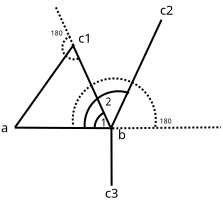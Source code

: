 <?xml version="1.0" encoding="UTF-8"?>
<dia:diagram xmlns:dia="http://www.lysator.liu.se/~alla/dia/">
  <dia:layer name="背景" visible="true" active="true">
    <dia:object type="Standard - Line" version="0" id="O0">
      <dia:attribute name="obj_pos">
        <dia:point val="27.07,18.622"/>
      </dia:attribute>
      <dia:attribute name="obj_bb">
        <dia:rectangle val="27.02,18.571;32.05,18.7"/>
      </dia:attribute>
      <dia:attribute name="conn_endpoints">
        <dia:point val="27.07,18.622"/>
        <dia:point val="32,18.65"/>
      </dia:attribute>
      <dia:attribute name="numcp">
        <dia:int val="1"/>
      </dia:attribute>
    </dia:object>
    <dia:object type="Standard - Line" version="0" id="O1">
      <dia:attribute name="obj_pos">
        <dia:point val="31.85,18.6"/>
      </dia:attribute>
      <dia:attribute name="obj_bb">
        <dia:rectangle val="29.887,14.384;31.916,18.666"/>
      </dia:attribute>
      <dia:attribute name="conn_endpoints">
        <dia:point val="31.85,18.6"/>
        <dia:point val="29.953,14.451"/>
      </dia:attribute>
      <dia:attribute name="numcp">
        <dia:int val="1"/>
      </dia:attribute>
    </dia:object>
    <dia:object type="Standard - Line" version="0" id="O2">
      <dia:attribute name="obj_pos">
        <dia:point val="34.404,13.226"/>
      </dia:attribute>
      <dia:attribute name="obj_bb">
        <dia:rectangle val="31.834,13.159;34.47,18.666"/>
      </dia:attribute>
      <dia:attribute name="conn_endpoints">
        <dia:point val="34.404,13.226"/>
        <dia:point val="31.9,18.6"/>
      </dia:attribute>
      <dia:attribute name="numcp">
        <dia:int val="1"/>
      </dia:attribute>
    </dia:object>
    <dia:object type="Standard - Line" version="0" id="O3">
      <dia:attribute name="obj_pos">
        <dia:point val="31.9,18.64"/>
      </dia:attribute>
      <dia:attribute name="obj_bb">
        <dia:rectangle val="31.85,18.59;31.959,21.583"/>
      </dia:attribute>
      <dia:attribute name="conn_endpoints">
        <dia:point val="31.9,18.64"/>
        <dia:point val="31.909,21.533"/>
      </dia:attribute>
      <dia:attribute name="numcp">
        <dia:int val="1"/>
      </dia:attribute>
    </dia:object>
    <dia:object type="Standard - Text" version="1" id="O4">
      <dia:attribute name="obj_pos">
        <dia:point val="26.378,18.85"/>
      </dia:attribute>
      <dia:attribute name="obj_bb">
        <dia:rectangle val="26.378,18.255;26.77,19.003"/>
      </dia:attribute>
      <dia:attribute name="text">
        <dia:composite type="text">
          <dia:attribute name="string">
            <dia:string>#a#</dia:string>
          </dia:attribute>
          <dia:attribute name="font">
            <dia:font family="sans" style="0" name="Helvetica"/>
          </dia:attribute>
          <dia:attribute name="height">
            <dia:real val="0.8"/>
          </dia:attribute>
          <dia:attribute name="pos">
            <dia:point val="26.378,18.85"/>
          </dia:attribute>
          <dia:attribute name="color">
            <dia:color val="#000000"/>
          </dia:attribute>
          <dia:attribute name="alignment">
            <dia:enum val="0"/>
          </dia:attribute>
        </dia:composite>
      </dia:attribute>
      <dia:attribute name="valign">
        <dia:enum val="3"/>
      </dia:attribute>
    </dia:object>
    <dia:object type="Standard - Text" version="1" id="O5">
      <dia:attribute name="obj_pos">
        <dia:point val="32.225,19.2"/>
      </dia:attribute>
      <dia:attribute name="obj_bb">
        <dia:rectangle val="32.225,18.605;32.633,19.352"/>
      </dia:attribute>
      <dia:attribute name="text">
        <dia:composite type="text">
          <dia:attribute name="string">
            <dia:string>#b#</dia:string>
          </dia:attribute>
          <dia:attribute name="font">
            <dia:font family="sans" style="0" name="Helvetica"/>
          </dia:attribute>
          <dia:attribute name="height">
            <dia:real val="0.8"/>
          </dia:attribute>
          <dia:attribute name="pos">
            <dia:point val="32.225,19.2"/>
          </dia:attribute>
          <dia:attribute name="color">
            <dia:color val="#000000"/>
          </dia:attribute>
          <dia:attribute name="alignment">
            <dia:enum val="0"/>
          </dia:attribute>
        </dia:composite>
      </dia:attribute>
      <dia:attribute name="valign">
        <dia:enum val="3"/>
      </dia:attribute>
    </dia:object>
    <dia:object type="Standard - Text" version="1" id="O6">
      <dia:attribute name="obj_pos">
        <dia:point val="30.241,14.378"/>
      </dia:attribute>
      <dia:attribute name="obj_bb">
        <dia:rectangle val="30.241,13.783;31.001,14.53"/>
      </dia:attribute>
      <dia:attribute name="text">
        <dia:composite type="text">
          <dia:attribute name="string">
            <dia:string>#c1#</dia:string>
          </dia:attribute>
          <dia:attribute name="font">
            <dia:font family="sans" style="0" name="Helvetica"/>
          </dia:attribute>
          <dia:attribute name="height">
            <dia:real val="0.8"/>
          </dia:attribute>
          <dia:attribute name="pos">
            <dia:point val="30.241,14.378"/>
          </dia:attribute>
          <dia:attribute name="color">
            <dia:color val="#000000"/>
          </dia:attribute>
          <dia:attribute name="alignment">
            <dia:enum val="0"/>
          </dia:attribute>
        </dia:composite>
      </dia:attribute>
      <dia:attribute name="valign">
        <dia:enum val="3"/>
      </dia:attribute>
    </dia:object>
    <dia:object type="Standard - Text" version="1" id="O7">
      <dia:attribute name="obj_pos">
        <dia:point val="34.325,12.975"/>
      </dia:attribute>
      <dia:attribute name="obj_bb">
        <dia:rectangle val="34.325,12.38;35.085,13.127"/>
      </dia:attribute>
      <dia:attribute name="text">
        <dia:composite type="text">
          <dia:attribute name="string">
            <dia:string>#c2#</dia:string>
          </dia:attribute>
          <dia:attribute name="font">
            <dia:font family="sans" style="0" name="Helvetica"/>
          </dia:attribute>
          <dia:attribute name="height">
            <dia:real val="0.8"/>
          </dia:attribute>
          <dia:attribute name="pos">
            <dia:point val="34.325,12.975"/>
          </dia:attribute>
          <dia:attribute name="color">
            <dia:color val="#000000"/>
          </dia:attribute>
          <dia:attribute name="alignment">
            <dia:enum val="0"/>
          </dia:attribute>
        </dia:composite>
      </dia:attribute>
      <dia:attribute name="valign">
        <dia:enum val="3"/>
      </dia:attribute>
    </dia:object>
    <dia:object type="Standard - Text" version="1" id="O8">
      <dia:attribute name="obj_pos">
        <dia:point val="31.577,22.124"/>
      </dia:attribute>
      <dia:attribute name="obj_bb">
        <dia:rectangle val="31.577,21.529;32.337,22.277"/>
      </dia:attribute>
      <dia:attribute name="text">
        <dia:composite type="text">
          <dia:attribute name="string">
            <dia:string>#c3#</dia:string>
          </dia:attribute>
          <dia:attribute name="font">
            <dia:font family="sans" style="0" name="Helvetica"/>
          </dia:attribute>
          <dia:attribute name="height">
            <dia:real val="0.8"/>
          </dia:attribute>
          <dia:attribute name="pos">
            <dia:point val="31.577,22.124"/>
          </dia:attribute>
          <dia:attribute name="color">
            <dia:color val="#000000"/>
          </dia:attribute>
          <dia:attribute name="alignment">
            <dia:enum val="0"/>
          </dia:attribute>
        </dia:composite>
      </dia:attribute>
      <dia:attribute name="valign">
        <dia:enum val="3"/>
      </dia:attribute>
    </dia:object>
    <dia:object type="Standard - Arc" version="0" id="O9">
      <dia:attribute name="obj_pos">
        <dia:point val="31.057,18.643"/>
      </dia:attribute>
      <dia:attribute name="obj_bb">
        <dia:rectangle val="30.988,17.801;31.602,18.712"/>
      </dia:attribute>
      <dia:attribute name="conn_endpoints">
        <dia:point val="31.057,18.643"/>
        <dia:point val="31.533,17.87"/>
      </dia:attribute>
      <dia:attribute name="curve_distance">
        <dia:real val="-0.123"/>
      </dia:attribute>
    </dia:object>
    <dia:object type="Standard - Arc" version="0" id="O10">
      <dia:attribute name="obj_pos">
        <dia:point val="30.562,18.61"/>
      </dia:attribute>
      <dia:attribute name="obj_bb">
        <dia:rectangle val="30.492,16.752;32.852,18.68"/>
      </dia:attribute>
      <dia:attribute name="conn_endpoints">
        <dia:point val="30.562,18.61"/>
        <dia:point val="32.781,16.889"/>
      </dia:attribute>
      <dia:attribute name="curve_distance">
        <dia:real val="-0.751"/>
      </dia:attribute>
    </dia:object>
    <dia:object type="Standard - Line" version="0" id="O11">
      <dia:attribute name="obj_pos">
        <dia:point val="31.945,18.655"/>
      </dia:attribute>
      <dia:attribute name="obj_bb">
        <dia:rectangle val="31.895,18.555;37.429,18.706"/>
      </dia:attribute>
      <dia:attribute name="conn_endpoints">
        <dia:point val="31.945,18.655"/>
        <dia:point val="37.379,18.605"/>
      </dia:attribute>
      <dia:attribute name="numcp">
        <dia:int val="1"/>
      </dia:attribute>
      <dia:attribute name="line_style">
        <dia:enum val="4"/>
      </dia:attribute>
    </dia:object>
    <dia:object type="Standard - Arc" version="0" id="O12">
      <dia:attribute name="obj_pos">
        <dia:point val="34.09,18.584"/>
      </dia:attribute>
      <dia:attribute name="obj_bb">
        <dia:rectangle val="29.913,16.11;34.168,18.634"/>
      </dia:attribute>
      <dia:attribute name="conn_endpoints">
        <dia:point val="34.09,18.584"/>
        <dia:point val="29.987,18.554"/>
      </dia:attribute>
      <dia:attribute name="curve_distance">
        <dia:real val="2.409"/>
      </dia:attribute>
      <dia:attribute name="line_style">
        <dia:enum val="4"/>
      </dia:attribute>
    </dia:object>
    <dia:object type="Standard - Text" version="1" id="O13">
      <dia:attribute name="obj_pos">
        <dia:point val="34.313,18.415"/>
      </dia:attribute>
      <dia:attribute name="obj_bb">
        <dia:rectangle val="34.313,18.1;34.958,18.495"/>
      </dia:attribute>
      <dia:attribute name="text">
        <dia:composite type="text">
          <dia:attribute name="string">
            <dia:string>#180#</dia:string>
          </dia:attribute>
          <dia:attribute name="font">
            <dia:font family="sans" style="0" name="Helvetica"/>
          </dia:attribute>
          <dia:attribute name="height">
            <dia:real val="0.423"/>
          </dia:attribute>
          <dia:attribute name="pos">
            <dia:point val="34.313,18.415"/>
          </dia:attribute>
          <dia:attribute name="color">
            <dia:color val="#000000"/>
          </dia:attribute>
          <dia:attribute name="alignment">
            <dia:enum val="0"/>
          </dia:attribute>
        </dia:composite>
      </dia:attribute>
      <dia:attribute name="valign">
        <dia:enum val="3"/>
      </dia:attribute>
    </dia:object>
    <dia:object type="Standard - Line" version="0" id="O14">
      <dia:attribute name="obj_pos">
        <dia:point val="30.025,14.463"/>
      </dia:attribute>
      <dia:attribute name="obj_bb">
        <dia:rectangle val="27.005,14.394;30.095,18.683"/>
      </dia:attribute>
      <dia:attribute name="conn_endpoints">
        <dia:point val="30.025,14.463"/>
        <dia:point val="27.075,18.613"/>
      </dia:attribute>
      <dia:attribute name="numcp">
        <dia:int val="1"/>
      </dia:attribute>
    </dia:object>
    <dia:object type="Standard - Line" version="0" id="O15">
      <dia:attribute name="obj_pos">
        <dia:point val="30.0,14.516"/>
      </dia:attribute>
      <dia:attribute name="obj_bb">
        <dia:rectangle val="29.047,12.521;30.067,14.582"/>
      </dia:attribute>
      <dia:attribute name="conn_endpoints">
        <dia:point val="30.0,14.516"/>
        <dia:point val="29.114,12.588"/>
      </dia:attribute>
      <dia:attribute name="numcp">
        <dia:int val="1"/>
      </dia:attribute>
      <dia:attribute name="line_style">
        <dia:enum val="4"/>
      </dia:attribute>
    </dia:object>
    <dia:object type="Standard - Arc" version="0" id="O16">
      <dia:attribute name="obj_pos">
        <dia:point val="30.251,15.171"/>
      </dia:attribute>
      <dia:attribute name="obj_bb">
        <dia:rectangle val="29.397,13.989;30.315,15.259"/>
      </dia:attribute>
      <dia:attribute name="conn_endpoints">
        <dia:point val="30.251,15.171"/>
        <dia:point val="29.846,14.053"/>
      </dia:attribute>
      <dia:attribute name="curve_distance">
        <dia:real val="-0.602"/>
      </dia:attribute>
      <dia:attribute name="line_style">
        <dia:enum val="4"/>
      </dia:attribute>
    </dia:object>
    <dia:object type="Standard - Text" version="1" id="O17">
      <dia:attribute name="obj_pos">
        <dia:point val="28.863,14.021"/>
      </dia:attribute>
      <dia:attribute name="obj_bb">
        <dia:rectangle val="28.853,13.696;29.508,14.121"/>
      </dia:attribute>
      <dia:attribute name="text">
        <dia:composite type="text">
          <dia:attribute name="string">
            <dia:string>#180#</dia:string>
          </dia:attribute>
          <dia:attribute name="font">
            <dia:font family="sans" style="0" name="Helvetica"/>
          </dia:attribute>
          <dia:attribute name="height">
            <dia:real val="0.423"/>
          </dia:attribute>
          <dia:attribute name="pos">
            <dia:point val="28.863,14.021"/>
          </dia:attribute>
          <dia:attribute name="color">
            <dia:color val="#000000"/>
          </dia:attribute>
          <dia:attribute name="alignment">
            <dia:enum val="0"/>
          </dia:attribute>
        </dia:composite>
      </dia:attribute>
      <dia:attribute name="valign">
        <dia:enum val="3"/>
      </dia:attribute>
    </dia:object>
    <dia:object type="Standard - Text" version="1" id="O18">
      <dia:attribute name="obj_pos">
        <dia:point val="31.369,18.564"/>
      </dia:attribute>
      <dia:attribute name="obj_bb">
        <dia:rectangle val="31.369,18.091;31.692,18.684"/>
      </dia:attribute>
      <dia:attribute name="text">
        <dia:composite type="text">
          <dia:attribute name="string">
            <dia:string>#1#</dia:string>
          </dia:attribute>
          <dia:attribute name="font">
            <dia:font family="sans" style="0" name="Helvetica"/>
          </dia:attribute>
          <dia:attribute name="height">
            <dia:real val="0.635"/>
          </dia:attribute>
          <dia:attribute name="pos">
            <dia:point val="31.369,18.564"/>
          </dia:attribute>
          <dia:attribute name="color">
            <dia:color val="#000000"/>
          </dia:attribute>
          <dia:attribute name="alignment">
            <dia:enum val="0"/>
          </dia:attribute>
        </dia:composite>
      </dia:attribute>
      <dia:attribute name="valign">
        <dia:enum val="3"/>
      </dia:attribute>
    </dia:object>
    <dia:object type="Standard - Text" version="1" id="O19">
      <dia:attribute name="obj_pos">
        <dia:point val="31.601,17.52"/>
      </dia:attribute>
      <dia:attribute name="obj_bb">
        <dia:rectangle val="31.601,17.048;31.923,17.64"/>
      </dia:attribute>
      <dia:attribute name="text">
        <dia:composite type="text">
          <dia:attribute name="string">
            <dia:string>#2#</dia:string>
          </dia:attribute>
          <dia:attribute name="font">
            <dia:font family="sans" style="0" name="Helvetica"/>
          </dia:attribute>
          <dia:attribute name="height">
            <dia:real val="0.635"/>
          </dia:attribute>
          <dia:attribute name="pos">
            <dia:point val="31.601,17.52"/>
          </dia:attribute>
          <dia:attribute name="color">
            <dia:color val="#000000"/>
          </dia:attribute>
          <dia:attribute name="alignment">
            <dia:enum val="0"/>
          </dia:attribute>
        </dia:composite>
      </dia:attribute>
      <dia:attribute name="valign">
        <dia:enum val="3"/>
      </dia:attribute>
    </dia:object>
  </dia:layer>
</dia:diagram>

